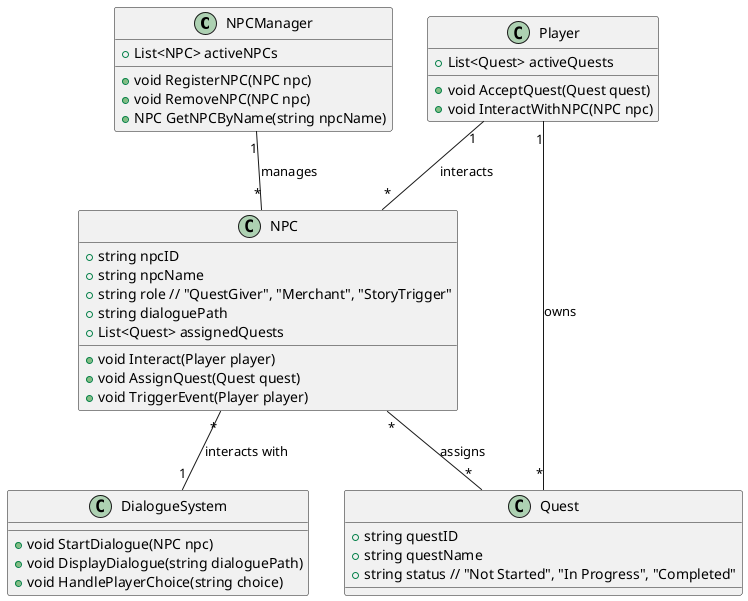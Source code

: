 @startuml

class NPCManager {
    + List<NPC> activeNPCs
    + void RegisterNPC(NPC npc)
    + void RemoveNPC(NPC npc)
    + NPC GetNPCByName(string npcName)
}

class NPC {
    + string npcID
    + string npcName
    + string role // "QuestGiver", "Merchant", "StoryTrigger"
    + string dialoguePath
    + List<Quest> assignedQuests
    + void Interact(Player player)
    + void AssignQuest(Quest quest)
    + void TriggerEvent(Player player)
}

class DialogueSystem {
    + void StartDialogue(NPC npc)
    + void DisplayDialogue(string dialoguePath)
    + void HandlePlayerChoice(string choice)
}

class Quest {
    + string questID
    + string questName
    + string status // "Not Started", "In Progress", "Completed"
}

class Player {
    + List<Quest> activeQuests
    + void AcceptQuest(Quest quest)
    + void InteractWithNPC(NPC npc)
}

NPCManager "1" -- "*" NPC : manages
NPC "*" -- "1" DialogueSystem : interacts with
NPC "*" -- "*" Quest : assigns
Player "1" -- "*" NPC : interacts
Player "1" -- "*" Quest : owns

@enduml
